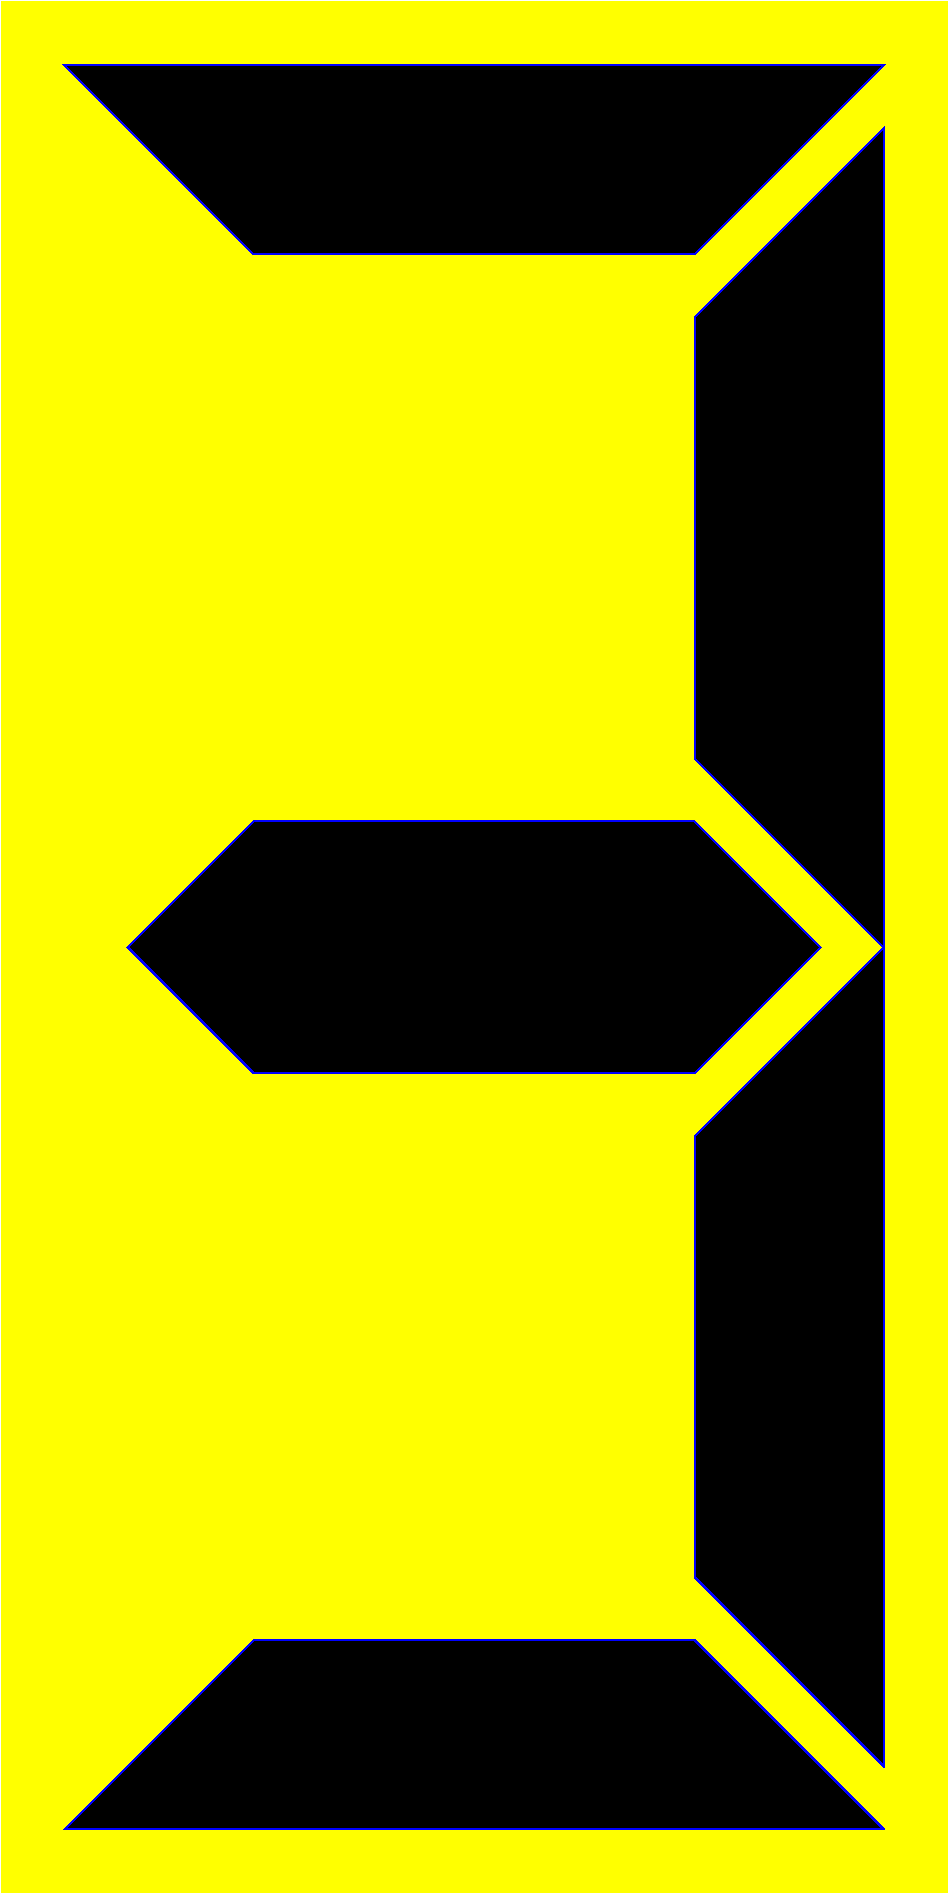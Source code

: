 #FIG 3.2
Landscape
Center
Metric
A4      
10.00
Single
-2
1200 2
2 2 0 1 6 6 50 0 20 0.000 0 0 -1 0 0 5
	 -5850 9000 900 9000 900 22500 -5850 22500 -5850 9000
2 1 0 1 1 7 50 0 0 0.000 0 0 -1 0 0 5
	 -5400 22050 -4050 20700 -900 20700 450 22050 -5400 22050
2 1 0 1 1 7 50 0 0 0.000 0 0 -1 0 0 7
	 -4050 14850 -4950 15750 -4050 16650 -900 16650 0 15750 -900 14850
	 -4050 14850
2 1 0 1 1 7 50 0 0 0.000 0 0 -1 0 0 5
	 450 15750 -900 17100 -900 20250 450 21600 450 15750
2 1 0 1 1 7 50 0 0 0.000 0 0 -1 0 0 5
	 -5400 9450 -4050 10800 -900 10800 450 9450 -5400 9450
2 1 0 1 1 7 50 0 0 0.000 0 0 -1 0 0 5
	 450 9900 -900 11250 -900 14400 450 15750 450 9900
